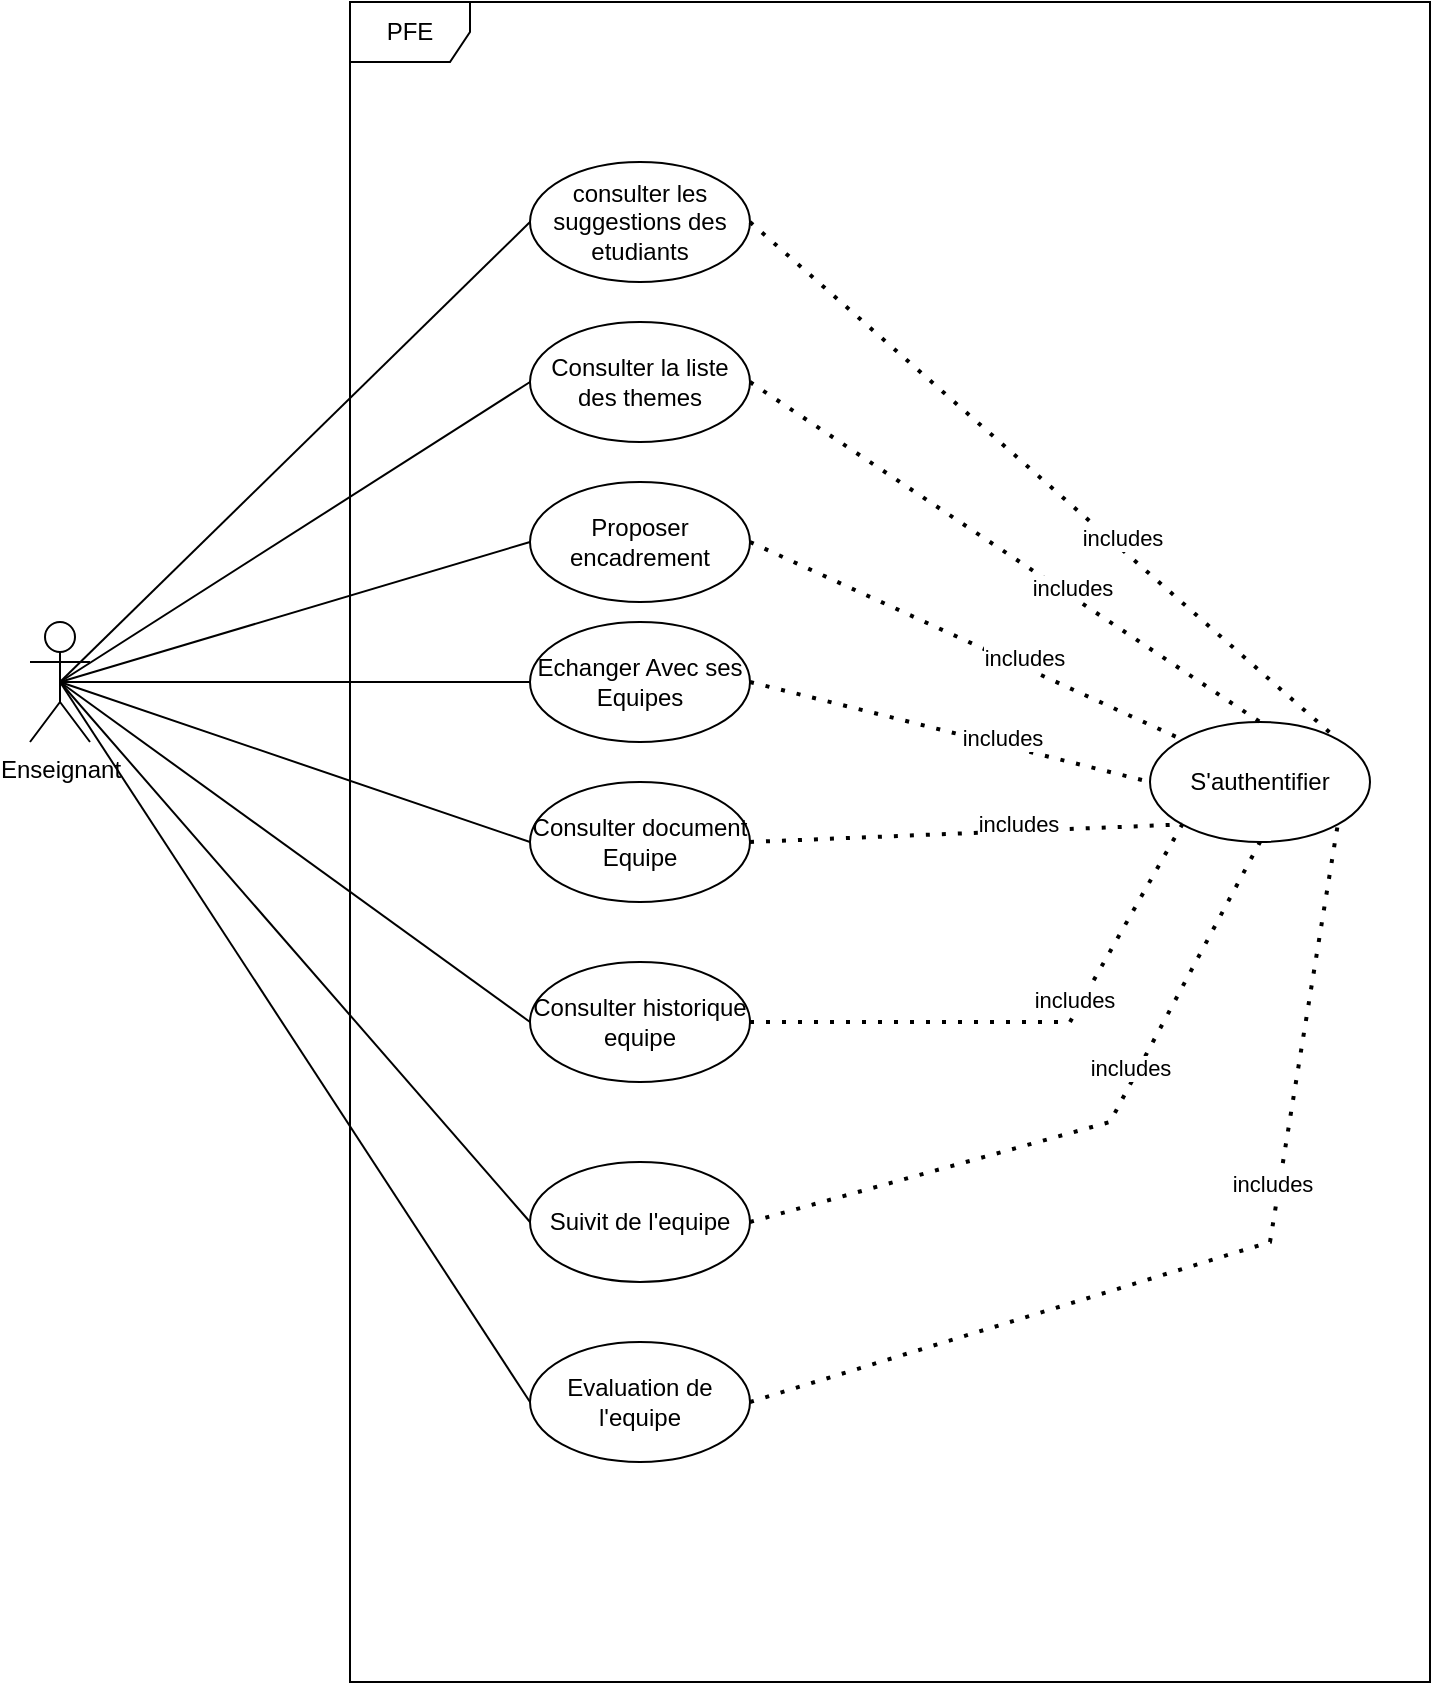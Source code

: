 <mxfile version="16.6.6" type="github">
  <diagram id="6mWhnLM4HhdLklqzZbzq" name="Page-1">
    <mxGraphModel dx="826" dy="406" grid="1" gridSize="10" guides="1" tooltips="1" connect="1" arrows="1" fold="1" page="1" pageScale="1" pageWidth="827" pageHeight="1169" math="0" shadow="0">
      <root>
        <mxCell id="0" />
        <mxCell id="1" parent="0" />
        <mxCell id="H8sXZKmlOhGTaslM25iI-1" value="PFE" style="shape=umlFrame;whiteSpace=wrap;html=1;" parent="1" vertex="1">
          <mxGeometry x="240" y="40" width="540" height="840" as="geometry" />
        </mxCell>
        <mxCell id="H8sXZKmlOhGTaslM25iI-2" value="Enseignant" style="shape=umlActor;verticalLabelPosition=bottom;verticalAlign=top;html=1;outlineConnect=0;" parent="1" vertex="1">
          <mxGeometry x="80" y="350" width="30" height="60" as="geometry" />
        </mxCell>
        <mxCell id="H8sXZKmlOhGTaslM25iI-3" value="consulter les suggestions des etudiants" style="ellipse;whiteSpace=wrap;html=1;" parent="1" vertex="1">
          <mxGeometry x="330" y="120" width="110" height="60" as="geometry" />
        </mxCell>
        <mxCell id="H8sXZKmlOhGTaslM25iI-5" value="Consulter la liste des themes" style="ellipse;whiteSpace=wrap;html=1;" parent="1" vertex="1">
          <mxGeometry x="330" y="200" width="110" height="60" as="geometry" />
        </mxCell>
        <mxCell id="H8sXZKmlOhGTaslM25iI-6" value="Proposer encadrement" style="ellipse;whiteSpace=wrap;html=1;" parent="1" vertex="1">
          <mxGeometry x="330" y="280" width="110" height="60" as="geometry" />
        </mxCell>
        <mxCell id="5gqP__IOoCqP4Ey7bsc8-1" value="" style="endArrow=none;html=1;rounded=0;entryX=0;entryY=0.5;entryDx=0;entryDy=0;exitX=0.5;exitY=0.5;exitDx=0;exitDy=0;exitPerimeter=0;" edge="1" parent="1" source="H8sXZKmlOhGTaslM25iI-2" target="H8sXZKmlOhGTaslM25iI-3">
          <mxGeometry width="50" height="50" relative="1" as="geometry">
            <mxPoint x="190" y="130" as="sourcePoint" />
            <mxPoint x="240" y="80" as="targetPoint" />
          </mxGeometry>
        </mxCell>
        <mxCell id="5gqP__IOoCqP4Ey7bsc8-2" value="" style="endArrow=none;html=1;rounded=0;entryX=0;entryY=0.5;entryDx=0;entryDy=0;exitX=0.5;exitY=0.5;exitDx=0;exitDy=0;exitPerimeter=0;" edge="1" parent="1" source="H8sXZKmlOhGTaslM25iI-2" target="H8sXZKmlOhGTaslM25iI-5">
          <mxGeometry width="50" height="50" relative="1" as="geometry">
            <mxPoint x="170" y="280" as="sourcePoint" />
            <mxPoint x="220" y="230" as="targetPoint" />
          </mxGeometry>
        </mxCell>
        <mxCell id="5gqP__IOoCqP4Ey7bsc8-3" value="" style="endArrow=none;html=1;rounded=0;entryX=0;entryY=0.5;entryDx=0;entryDy=0;exitX=0.5;exitY=0.5;exitDx=0;exitDy=0;exitPerimeter=0;" edge="1" parent="1" source="H8sXZKmlOhGTaslM25iI-2" target="H8sXZKmlOhGTaslM25iI-6">
          <mxGeometry width="50" height="50" relative="1" as="geometry">
            <mxPoint x="140" y="220" as="sourcePoint" />
            <mxPoint x="190" y="170" as="targetPoint" />
          </mxGeometry>
        </mxCell>
        <mxCell id="5gqP__IOoCqP4Ey7bsc8-7" value="Echanger Avec ses Equipes&lt;br&gt;" style="ellipse;whiteSpace=wrap;html=1;" vertex="1" parent="1">
          <mxGeometry x="330" y="350" width="110" height="60" as="geometry" />
        </mxCell>
        <mxCell id="5gqP__IOoCqP4Ey7bsc8-8" value="Consulter document Equipe" style="ellipse;whiteSpace=wrap;html=1;" vertex="1" parent="1">
          <mxGeometry x="330" y="430" width="110" height="60" as="geometry" />
        </mxCell>
        <mxCell id="5gqP__IOoCqP4Ey7bsc8-9" value="Consulter historique equipe" style="ellipse;whiteSpace=wrap;html=1;" vertex="1" parent="1">
          <mxGeometry x="330" y="520" width="110" height="60" as="geometry" />
        </mxCell>
        <mxCell id="5gqP__IOoCqP4Ey7bsc8-10" value="Suivit de l&#39;equipe" style="ellipse;whiteSpace=wrap;html=1;" vertex="1" parent="1">
          <mxGeometry x="330" y="620" width="110" height="60" as="geometry" />
        </mxCell>
        <mxCell id="5gqP__IOoCqP4Ey7bsc8-11" value="Evaluation de l&#39;equipe" style="ellipse;whiteSpace=wrap;html=1;" vertex="1" parent="1">
          <mxGeometry x="330" y="710" width="110" height="60" as="geometry" />
        </mxCell>
        <mxCell id="5gqP__IOoCqP4Ey7bsc8-12" value="" style="endArrow=none;html=1;rounded=0;entryX=0;entryY=0.5;entryDx=0;entryDy=0;exitX=0.5;exitY=0.5;exitDx=0;exitDy=0;exitPerimeter=0;" edge="1" parent="1" source="H8sXZKmlOhGTaslM25iI-2" target="5gqP__IOoCqP4Ey7bsc8-7">
          <mxGeometry width="50" height="50" relative="1" as="geometry">
            <mxPoint x="90" y="370" as="sourcePoint" />
            <mxPoint x="140" y="320" as="targetPoint" />
          </mxGeometry>
        </mxCell>
        <mxCell id="5gqP__IOoCqP4Ey7bsc8-13" value="" style="endArrow=none;html=1;rounded=0;entryX=0;entryY=0.5;entryDx=0;entryDy=0;exitX=0.5;exitY=0.5;exitDx=0;exitDy=0;exitPerimeter=0;" edge="1" parent="1" source="H8sXZKmlOhGTaslM25iI-2" target="5gqP__IOoCqP4Ey7bsc8-8">
          <mxGeometry width="50" height="50" relative="1" as="geometry">
            <mxPoint x="120" y="310" as="sourcePoint" />
            <mxPoint x="340" y="390.0" as="targetPoint" />
          </mxGeometry>
        </mxCell>
        <mxCell id="5gqP__IOoCqP4Ey7bsc8-14" value="" style="endArrow=none;html=1;rounded=0;entryX=0;entryY=0.5;entryDx=0;entryDy=0;exitX=0.5;exitY=0.5;exitDx=0;exitDy=0;exitPerimeter=0;" edge="1" parent="1" source="H8sXZKmlOhGTaslM25iI-2" target="5gqP__IOoCqP4Ey7bsc8-9">
          <mxGeometry width="50" height="50" relative="1" as="geometry">
            <mxPoint x="100" y="410" as="sourcePoint" />
            <mxPoint x="340" y="470" as="targetPoint" />
          </mxGeometry>
        </mxCell>
        <mxCell id="5gqP__IOoCqP4Ey7bsc8-15" value="" style="endArrow=none;html=1;rounded=0;exitX=0.5;exitY=0.5;exitDx=0;exitDy=0;exitPerimeter=0;entryX=0;entryY=0.5;entryDx=0;entryDy=0;" edge="1" parent="1" source="H8sXZKmlOhGTaslM25iI-2" target="5gqP__IOoCqP4Ey7bsc8-10">
          <mxGeometry width="50" height="50" relative="1" as="geometry">
            <mxPoint x="160" y="600" as="sourcePoint" />
            <mxPoint x="210" y="550" as="targetPoint" />
          </mxGeometry>
        </mxCell>
        <mxCell id="5gqP__IOoCqP4Ey7bsc8-16" value="" style="endArrow=none;html=1;rounded=0;entryX=0;entryY=0.5;entryDx=0;entryDy=0;exitX=0.5;exitY=0.5;exitDx=0;exitDy=0;exitPerimeter=0;" edge="1" parent="1" source="H8sXZKmlOhGTaslM25iI-2" target="5gqP__IOoCqP4Ey7bsc8-11">
          <mxGeometry width="50" height="50" relative="1" as="geometry">
            <mxPoint x="120" y="670" as="sourcePoint" />
            <mxPoint x="170" y="620" as="targetPoint" />
          </mxGeometry>
        </mxCell>
        <mxCell id="5gqP__IOoCqP4Ey7bsc8-17" value="S&#39;authentifier" style="ellipse;whiteSpace=wrap;html=1;" vertex="1" parent="1">
          <mxGeometry x="640" y="400" width="110" height="60" as="geometry" />
        </mxCell>
        <mxCell id="5gqP__IOoCqP4Ey7bsc8-18" value="" style="endArrow=none;dashed=1;html=1;dashPattern=1 3;strokeWidth=2;rounded=0;exitX=1;exitY=0.5;exitDx=0;exitDy=0;entryX=1;entryY=1;entryDx=0;entryDy=0;" edge="1" parent="1" source="5gqP__IOoCqP4Ey7bsc8-11" target="5gqP__IOoCqP4Ey7bsc8-17">
          <mxGeometry width="50" height="50" relative="1" as="geometry">
            <mxPoint x="550" y="370" as="sourcePoint" />
            <mxPoint x="600" y="320" as="targetPoint" />
            <Array as="points">
              <mxPoint x="700" y="660" />
            </Array>
          </mxGeometry>
        </mxCell>
        <mxCell id="5gqP__IOoCqP4Ey7bsc8-19" value="includes" style="edgeLabel;html=1;align=center;verticalAlign=middle;resizable=0;points=[];" vertex="1" connectable="0" parent="5gqP__IOoCqP4Ey7bsc8-18">
          <mxGeometry x="0.246" y="4" relative="1" as="geometry">
            <mxPoint as="offset" />
          </mxGeometry>
        </mxCell>
        <mxCell id="5gqP__IOoCqP4Ey7bsc8-22" value="" style="endArrow=none;dashed=1;html=1;dashPattern=1 3;strokeWidth=2;rounded=0;exitX=1;exitY=0.5;exitDx=0;exitDy=0;entryX=0.5;entryY=1;entryDx=0;entryDy=0;" edge="1" parent="1" source="5gqP__IOoCqP4Ey7bsc8-10" target="5gqP__IOoCqP4Ey7bsc8-17">
          <mxGeometry width="50" height="50" relative="1" as="geometry">
            <mxPoint x="450" y="750" as="sourcePoint" />
            <mxPoint x="743.532" y="461.407" as="targetPoint" />
            <Array as="points">
              <mxPoint x="620" y="600" />
            </Array>
          </mxGeometry>
        </mxCell>
        <mxCell id="5gqP__IOoCqP4Ey7bsc8-23" value="includes" style="edgeLabel;html=1;align=center;verticalAlign=middle;resizable=0;points=[];" vertex="1" connectable="0" parent="5gqP__IOoCqP4Ey7bsc8-22">
          <mxGeometry x="0.246" y="4" relative="1" as="geometry">
            <mxPoint as="offset" />
          </mxGeometry>
        </mxCell>
        <mxCell id="5gqP__IOoCqP4Ey7bsc8-24" value="" style="endArrow=none;dashed=1;html=1;dashPattern=1 3;strokeWidth=2;rounded=0;exitX=1;exitY=0.5;exitDx=0;exitDy=0;entryX=0;entryY=1;entryDx=0;entryDy=0;" edge="1" parent="1" source="5gqP__IOoCqP4Ey7bsc8-9" target="5gqP__IOoCqP4Ey7bsc8-17">
          <mxGeometry width="50" height="50" relative="1" as="geometry">
            <mxPoint x="450" y="660" as="sourcePoint" />
            <mxPoint x="705" y="470" as="targetPoint" />
            <Array as="points">
              <mxPoint x="600" y="550" />
            </Array>
          </mxGeometry>
        </mxCell>
        <mxCell id="5gqP__IOoCqP4Ey7bsc8-25" value="includes" style="edgeLabel;html=1;align=center;verticalAlign=middle;resizable=0;points=[];" vertex="1" connectable="0" parent="5gqP__IOoCqP4Ey7bsc8-24">
          <mxGeometry x="0.246" y="4" relative="1" as="geometry">
            <mxPoint as="offset" />
          </mxGeometry>
        </mxCell>
        <mxCell id="5gqP__IOoCqP4Ey7bsc8-26" value="" style="endArrow=none;dashed=1;html=1;dashPattern=1 3;strokeWidth=2;rounded=0;exitX=1;exitY=0.5;exitDx=0;exitDy=0;entryX=0;entryY=1;entryDx=0;entryDy=0;" edge="1" parent="1" source="5gqP__IOoCqP4Ey7bsc8-8" target="5gqP__IOoCqP4Ey7bsc8-17">
          <mxGeometry width="50" height="50" relative="1" as="geometry">
            <mxPoint x="450" y="560" as="sourcePoint" />
            <mxPoint x="666.468" y="461.407" as="targetPoint" />
            <Array as="points" />
          </mxGeometry>
        </mxCell>
        <mxCell id="5gqP__IOoCqP4Ey7bsc8-27" value="includes" style="edgeLabel;html=1;align=center;verticalAlign=middle;resizable=0;points=[];" vertex="1" connectable="0" parent="5gqP__IOoCqP4Ey7bsc8-26">
          <mxGeometry x="0.246" y="4" relative="1" as="geometry">
            <mxPoint as="offset" />
          </mxGeometry>
        </mxCell>
        <mxCell id="5gqP__IOoCqP4Ey7bsc8-28" value="" style="endArrow=none;dashed=1;html=1;dashPattern=1 3;strokeWidth=2;rounded=0;exitX=1;exitY=0.5;exitDx=0;exitDy=0;entryX=0;entryY=0.5;entryDx=0;entryDy=0;" edge="1" parent="1" source="5gqP__IOoCqP4Ey7bsc8-7" target="5gqP__IOoCqP4Ey7bsc8-17">
          <mxGeometry width="50" height="50" relative="1" as="geometry">
            <mxPoint x="450" y="470" as="sourcePoint" />
            <mxPoint x="666.468" y="461.407" as="targetPoint" />
            <Array as="points" />
          </mxGeometry>
        </mxCell>
        <mxCell id="5gqP__IOoCqP4Ey7bsc8-29" value="includes" style="edgeLabel;html=1;align=center;verticalAlign=middle;resizable=0;points=[];" vertex="1" connectable="0" parent="5gqP__IOoCqP4Ey7bsc8-28">
          <mxGeometry x="0.246" y="4" relative="1" as="geometry">
            <mxPoint as="offset" />
          </mxGeometry>
        </mxCell>
        <mxCell id="5gqP__IOoCqP4Ey7bsc8-30" value="" style="endArrow=none;dashed=1;html=1;dashPattern=1 3;strokeWidth=2;rounded=0;exitX=1;exitY=0.5;exitDx=0;exitDy=0;entryX=0;entryY=0;entryDx=0;entryDy=0;" edge="1" parent="1" source="H8sXZKmlOhGTaslM25iI-6" target="5gqP__IOoCqP4Ey7bsc8-17">
          <mxGeometry width="50" height="50" relative="1" as="geometry">
            <mxPoint x="450" y="390" as="sourcePoint" />
            <mxPoint x="650" y="440" as="targetPoint" />
            <Array as="points" />
          </mxGeometry>
        </mxCell>
        <mxCell id="5gqP__IOoCqP4Ey7bsc8-31" value="includes" style="edgeLabel;html=1;align=center;verticalAlign=middle;resizable=0;points=[];" vertex="1" connectable="0" parent="5gqP__IOoCqP4Ey7bsc8-30">
          <mxGeometry x="0.246" y="4" relative="1" as="geometry">
            <mxPoint as="offset" />
          </mxGeometry>
        </mxCell>
        <mxCell id="5gqP__IOoCqP4Ey7bsc8-32" value="" style="endArrow=none;dashed=1;html=1;dashPattern=1 3;strokeWidth=2;rounded=0;exitX=1;exitY=0.5;exitDx=0;exitDy=0;entryX=0.5;entryY=0;entryDx=0;entryDy=0;" edge="1" parent="1" source="H8sXZKmlOhGTaslM25iI-5" target="5gqP__IOoCqP4Ey7bsc8-17">
          <mxGeometry width="50" height="50" relative="1" as="geometry">
            <mxPoint x="450" y="320" as="sourcePoint" />
            <mxPoint x="666.468" y="418.593" as="targetPoint" />
            <Array as="points" />
          </mxGeometry>
        </mxCell>
        <mxCell id="5gqP__IOoCqP4Ey7bsc8-33" value="includes" style="edgeLabel;html=1;align=center;verticalAlign=middle;resizable=0;points=[];" vertex="1" connectable="0" parent="5gqP__IOoCqP4Ey7bsc8-32">
          <mxGeometry x="0.246" y="4" relative="1" as="geometry">
            <mxPoint as="offset" />
          </mxGeometry>
        </mxCell>
        <mxCell id="5gqP__IOoCqP4Ey7bsc8-34" value="" style="endArrow=none;dashed=1;html=1;dashPattern=1 3;strokeWidth=2;rounded=0;exitX=1;exitY=0.5;exitDx=0;exitDy=0;entryX=1;entryY=0;entryDx=0;entryDy=0;" edge="1" parent="1" source="H8sXZKmlOhGTaslM25iI-3" target="5gqP__IOoCqP4Ey7bsc8-17">
          <mxGeometry width="50" height="50" relative="1" as="geometry">
            <mxPoint x="450" y="240" as="sourcePoint" />
            <mxPoint x="705" y="410" as="targetPoint" />
            <Array as="points" />
          </mxGeometry>
        </mxCell>
        <mxCell id="5gqP__IOoCqP4Ey7bsc8-35" value="includes" style="edgeLabel;html=1;align=center;verticalAlign=middle;resizable=0;points=[];" vertex="1" connectable="0" parent="5gqP__IOoCqP4Ey7bsc8-34">
          <mxGeometry x="0.246" y="4" relative="1" as="geometry">
            <mxPoint as="offset" />
          </mxGeometry>
        </mxCell>
      </root>
    </mxGraphModel>
  </diagram>
</mxfile>
